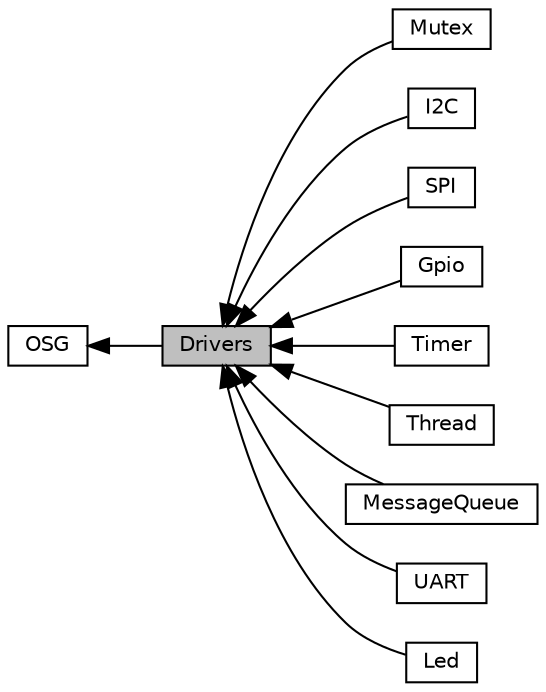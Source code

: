 digraph "Drivers"
{
  edge [fontname="Helvetica",fontsize="10",labelfontname="Helvetica",labelfontsize="10"];
  node [fontname="Helvetica",fontsize="10",shape=record];
  rankdir=LR;
  Node0 [label="Drivers",height=0.2,width=0.4,color="black", fillcolor="grey75", style="filled", fontcolor="black"];
  Node6 [label="Mutex",height=0.2,width=0.4,color="black", fillcolor="white", style="filled",URL="$group__Mutex.html"];
  Node3 [label="I2C",height=0.2,width=0.4,color="black", fillcolor="white", style="filled",URL="$group__I2C.html"];
  Node7 [label="SPI",height=0.2,width=0.4,color="black", fillcolor="white", style="filled",URL="$group__SPI.html"];
  Node2 [label="Gpio",height=0.2,width=0.4,color="black", fillcolor="white", style="filled",URL="$group__Gpio.html"];
  Node1 [label="OSG",height=0.2,width=0.4,color="black", fillcolor="white", style="filled",URL="$group__OSG.html"];
  Node9 [label="Timer",height=0.2,width=0.4,color="black", fillcolor="white", style="filled",URL="$group__Timer.html"];
  Node8 [label="Thread",height=0.2,width=0.4,color="black", fillcolor="white", style="filled",URL="$group__Thread.html"];
  Node5 [label="MessageQueue",height=0.2,width=0.4,color="black", fillcolor="white", style="filled",URL="$group__MessageQueue.html"];
  Node10 [label="UART",height=0.2,width=0.4,color="black", fillcolor="white", style="filled",URL="$group__UART.html"];
  Node4 [label="Led",height=0.2,width=0.4,color="black", fillcolor="white", style="filled",URL="$group__Led.html"];
  Node1->Node0 [shape=plaintext, dir="back", style="solid"];
  Node0->Node2 [shape=plaintext, dir="back", style="solid"];
  Node0->Node3 [shape=plaintext, dir="back", style="solid"];
  Node0->Node4 [shape=plaintext, dir="back", style="solid"];
  Node0->Node5 [shape=plaintext, dir="back", style="solid"];
  Node0->Node6 [shape=plaintext, dir="back", style="solid"];
  Node0->Node7 [shape=plaintext, dir="back", style="solid"];
  Node0->Node8 [shape=plaintext, dir="back", style="solid"];
  Node0->Node9 [shape=plaintext, dir="back", style="solid"];
  Node0->Node10 [shape=plaintext, dir="back", style="solid"];
}
